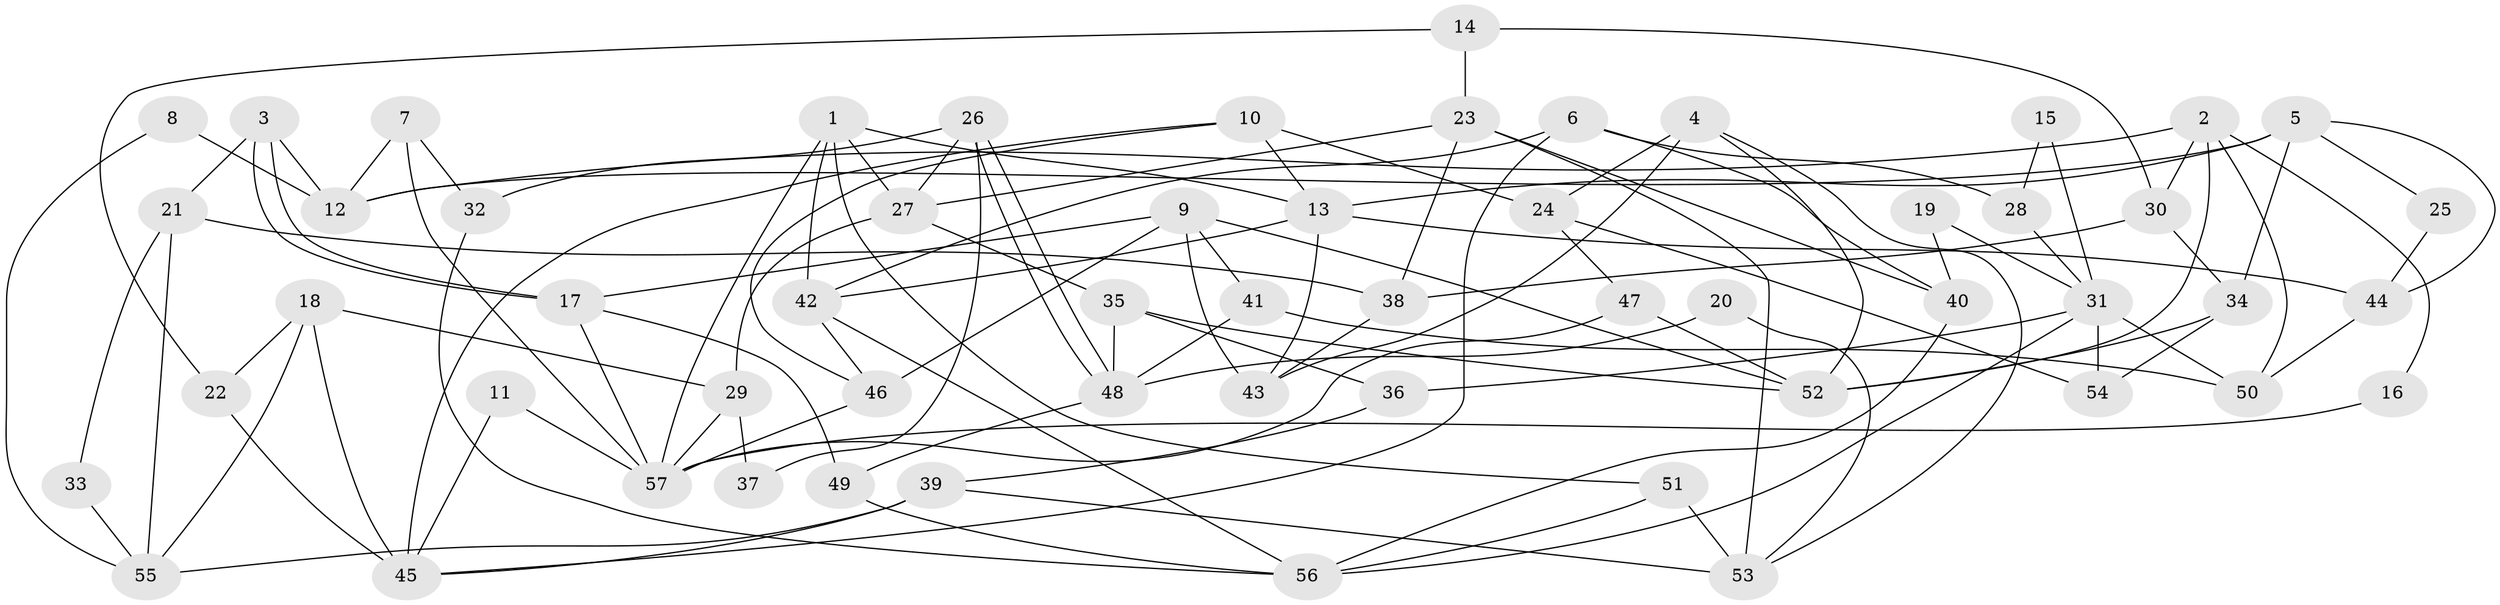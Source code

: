 // Generated by graph-tools (version 1.1) at 2025/36/03/09/25 02:36:13]
// undirected, 57 vertices, 114 edges
graph export_dot {
graph [start="1"]
  node [color=gray90,style=filled];
  1;
  2;
  3;
  4;
  5;
  6;
  7;
  8;
  9;
  10;
  11;
  12;
  13;
  14;
  15;
  16;
  17;
  18;
  19;
  20;
  21;
  22;
  23;
  24;
  25;
  26;
  27;
  28;
  29;
  30;
  31;
  32;
  33;
  34;
  35;
  36;
  37;
  38;
  39;
  40;
  41;
  42;
  43;
  44;
  45;
  46;
  47;
  48;
  49;
  50;
  51;
  52;
  53;
  54;
  55;
  56;
  57;
  1 -- 27;
  1 -- 57;
  1 -- 13;
  1 -- 42;
  1 -- 51;
  2 -- 12;
  2 -- 50;
  2 -- 16;
  2 -- 30;
  2 -- 52;
  3 -- 12;
  3 -- 17;
  3 -- 17;
  3 -- 21;
  4 -- 43;
  4 -- 52;
  4 -- 24;
  4 -- 53;
  5 -- 13;
  5 -- 34;
  5 -- 12;
  5 -- 25;
  5 -- 44;
  6 -- 42;
  6 -- 40;
  6 -- 28;
  6 -- 45;
  7 -- 32;
  7 -- 57;
  7 -- 12;
  8 -- 12;
  8 -- 55;
  9 -- 17;
  9 -- 52;
  9 -- 41;
  9 -- 43;
  9 -- 46;
  10 -- 46;
  10 -- 13;
  10 -- 24;
  10 -- 45;
  11 -- 45;
  11 -- 57;
  13 -- 44;
  13 -- 42;
  13 -- 43;
  14 -- 22;
  14 -- 30;
  14 -- 23;
  15 -- 28;
  15 -- 31;
  16 -- 57;
  17 -- 57;
  17 -- 49;
  18 -- 45;
  18 -- 55;
  18 -- 22;
  18 -- 29;
  19 -- 40;
  19 -- 31;
  20 -- 48;
  20 -- 53;
  21 -- 38;
  21 -- 33;
  21 -- 55;
  22 -- 45;
  23 -- 38;
  23 -- 27;
  23 -- 40;
  23 -- 53;
  24 -- 47;
  24 -- 54;
  25 -- 44;
  26 -- 27;
  26 -- 48;
  26 -- 48;
  26 -- 32;
  26 -- 37;
  27 -- 35;
  27 -- 29;
  28 -- 31;
  29 -- 37;
  29 -- 57;
  30 -- 34;
  30 -- 38;
  31 -- 56;
  31 -- 36;
  31 -- 50;
  31 -- 54;
  32 -- 56;
  33 -- 55;
  34 -- 54;
  34 -- 52;
  35 -- 48;
  35 -- 52;
  35 -- 36;
  36 -- 39;
  38 -- 43;
  39 -- 53;
  39 -- 45;
  39 -- 55;
  40 -- 56;
  41 -- 48;
  41 -- 50;
  42 -- 46;
  42 -- 56;
  44 -- 50;
  46 -- 57;
  47 -- 57;
  47 -- 52;
  48 -- 49;
  49 -- 56;
  51 -- 53;
  51 -- 56;
}
